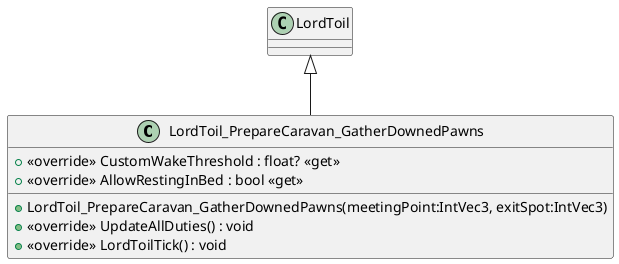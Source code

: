 @startuml
class LordToil_PrepareCaravan_GatherDownedPawns {
    + <<override>> CustomWakeThreshold : float? <<get>>
    + <<override>> AllowRestingInBed : bool <<get>>
    + LordToil_PrepareCaravan_GatherDownedPawns(meetingPoint:IntVec3, exitSpot:IntVec3)
    + <<override>> UpdateAllDuties() : void
    + <<override>> LordToilTick() : void
}
LordToil <|-- LordToil_PrepareCaravan_GatherDownedPawns
@enduml
